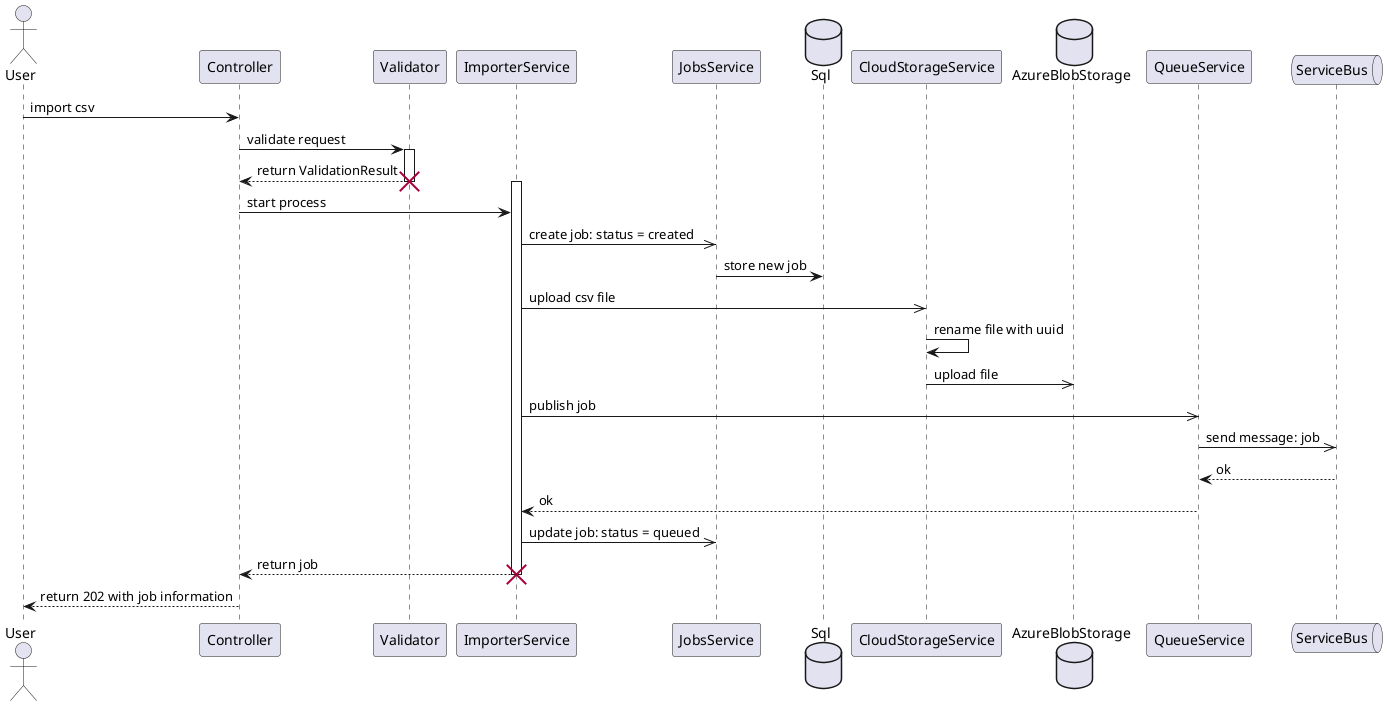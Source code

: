 @startuml "WebApi Sequence"
actor User
participant Controller
participant Validator
participant ImporterService
participant JobsService
database Sql
participant CloudStorageService
database AzureBlobStorage
participant QueueService
queue ServiceBus

User->Controller: import csv
Controller->Validator: validate request

activate Validator
Validator-->Controller: return ValidationResult
destroy Validator

activate ImporterService
Controller->ImporterService: start process

ImporterService->>JobsService: create job: status = created
JobsService->Sql: store new job

ImporterService->>CloudStorageService: upload csv file
CloudStorageService->CloudStorageService: rename file with uuid
CloudStorageService->>AzureBlobStorage: upload file

ImporterService->>QueueService: publish job
QueueService->>ServiceBus: send message: job
ServiceBus-->QueueService: ok
QueueService-->ImporterService: ok

ImporterService->>JobsService: update job: status = queued

ImporterService-->Controller: return job
destroy ImporterService

Controller-->User: return 202 with job information

@enduml